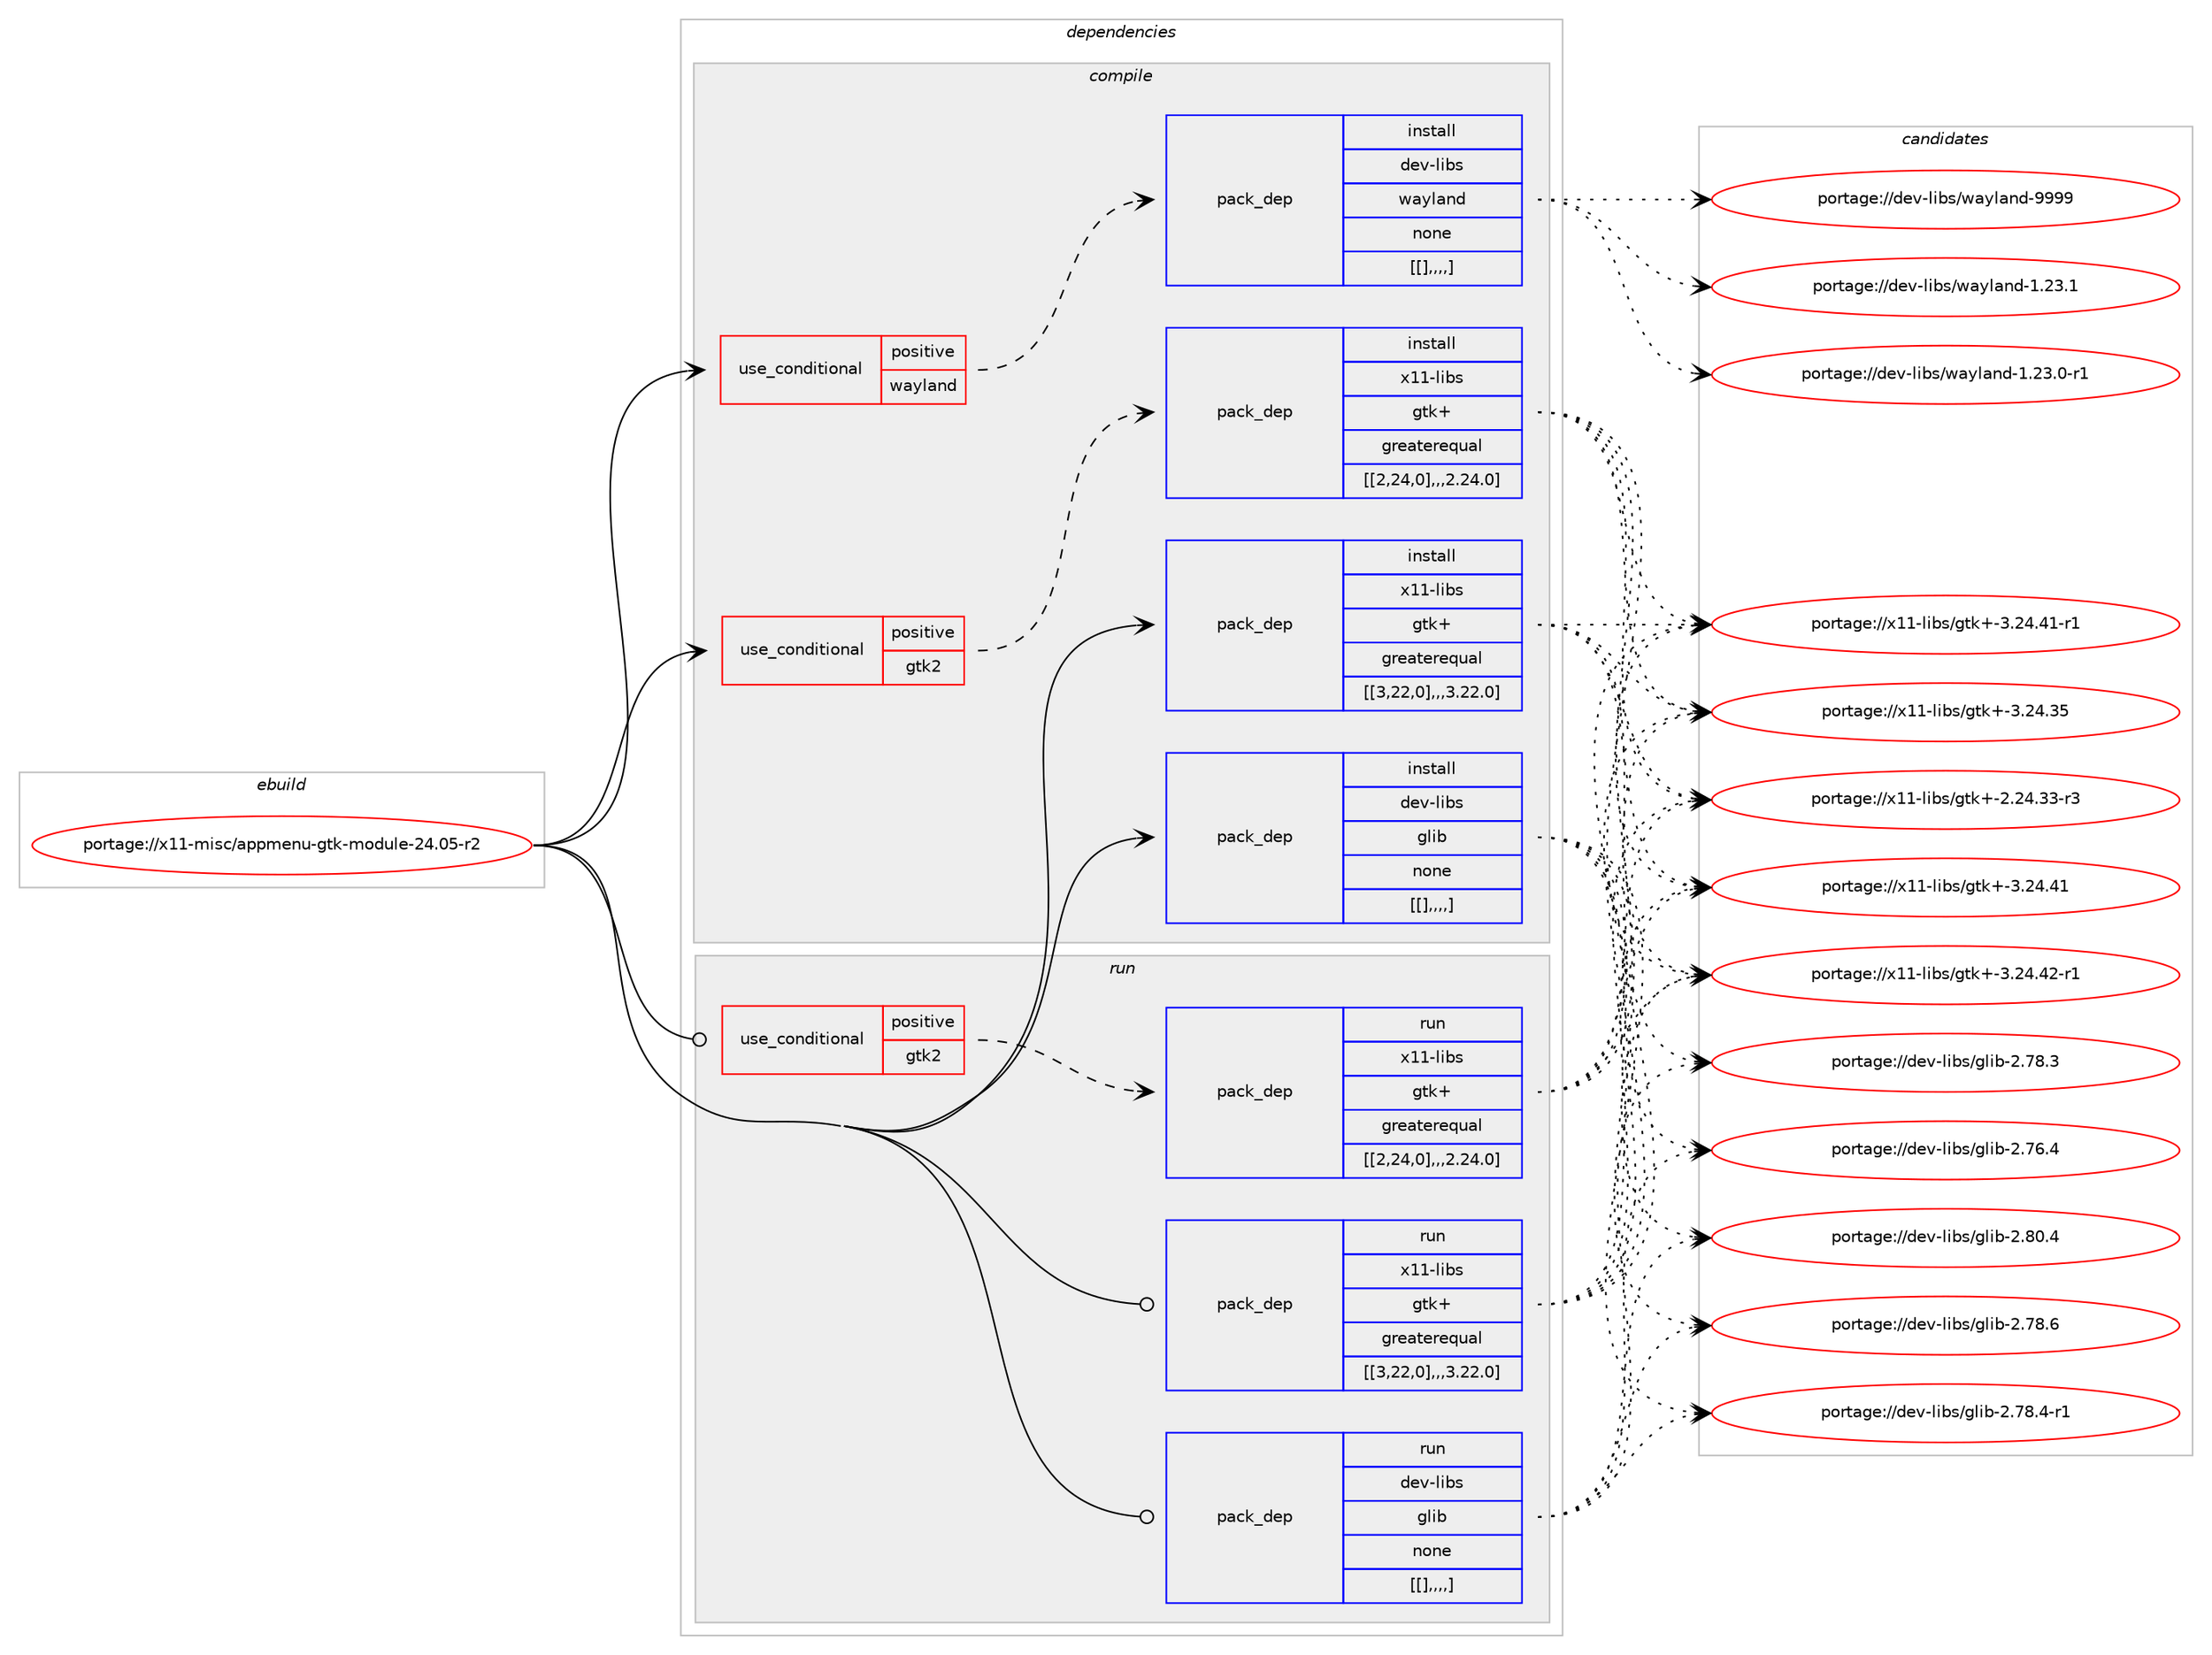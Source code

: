 digraph prolog {

# *************
# Graph options
# *************

newrank=true;
concentrate=true;
compound=true;
graph [rankdir=LR,fontname=Helvetica,fontsize=10,ranksep=1.5];#, ranksep=2.5, nodesep=0.2];
edge  [arrowhead=vee];
node  [fontname=Helvetica,fontsize=10];

# **********
# The ebuild
# **********

subgraph cluster_leftcol {
color=gray;
label=<<i>ebuild</i>>;
id [label="portage://x11-misc/appmenu-gtk-module-24.05-r2", color=red, width=4, href="../x11-misc/appmenu-gtk-module-24.05-r2.svg"];
}

# ****************
# The dependencies
# ****************

subgraph cluster_midcol {
color=gray;
label=<<i>dependencies</i>>;
subgraph cluster_compile {
fillcolor="#eeeeee";
style=filled;
label=<<i>compile</i>>;
subgraph cond127385 {
dependency473699 [label=<<TABLE BORDER="0" CELLBORDER="1" CELLSPACING="0" CELLPADDING="4"><TR><TD ROWSPAN="3" CELLPADDING="10">use_conditional</TD></TR><TR><TD>positive</TD></TR><TR><TD>gtk2</TD></TR></TABLE>>, shape=none, color=red];
subgraph pack342909 {
dependency473700 [label=<<TABLE BORDER="0" CELLBORDER="1" CELLSPACING="0" CELLPADDING="4" WIDTH="220"><TR><TD ROWSPAN="6" CELLPADDING="30">pack_dep</TD></TR><TR><TD WIDTH="110">install</TD></TR><TR><TD>x11-libs</TD></TR><TR><TD>gtk+</TD></TR><TR><TD>greaterequal</TD></TR><TR><TD>[[2,24,0],,,2.24.0]</TD></TR></TABLE>>, shape=none, color=blue];
}
dependency473699:e -> dependency473700:w [weight=20,style="dashed",arrowhead="vee"];
}
id:e -> dependency473699:w [weight=20,style="solid",arrowhead="vee"];
subgraph cond127386 {
dependency473701 [label=<<TABLE BORDER="0" CELLBORDER="1" CELLSPACING="0" CELLPADDING="4"><TR><TD ROWSPAN="3" CELLPADDING="10">use_conditional</TD></TR><TR><TD>positive</TD></TR><TR><TD>wayland</TD></TR></TABLE>>, shape=none, color=red];
subgraph pack342910 {
dependency473702 [label=<<TABLE BORDER="0" CELLBORDER="1" CELLSPACING="0" CELLPADDING="4" WIDTH="220"><TR><TD ROWSPAN="6" CELLPADDING="30">pack_dep</TD></TR><TR><TD WIDTH="110">install</TD></TR><TR><TD>dev-libs</TD></TR><TR><TD>wayland</TD></TR><TR><TD>none</TD></TR><TR><TD>[[],,,,]</TD></TR></TABLE>>, shape=none, color=blue];
}
dependency473701:e -> dependency473702:w [weight=20,style="dashed",arrowhead="vee"];
}
id:e -> dependency473701:w [weight=20,style="solid",arrowhead="vee"];
subgraph pack342911 {
dependency473703 [label=<<TABLE BORDER="0" CELLBORDER="1" CELLSPACING="0" CELLPADDING="4" WIDTH="220"><TR><TD ROWSPAN="6" CELLPADDING="30">pack_dep</TD></TR><TR><TD WIDTH="110">install</TD></TR><TR><TD>dev-libs</TD></TR><TR><TD>glib</TD></TR><TR><TD>none</TD></TR><TR><TD>[[],,,,]</TD></TR></TABLE>>, shape=none, color=blue];
}
id:e -> dependency473703:w [weight=20,style="solid",arrowhead="vee"];
subgraph pack342912 {
dependency473704 [label=<<TABLE BORDER="0" CELLBORDER="1" CELLSPACING="0" CELLPADDING="4" WIDTH="220"><TR><TD ROWSPAN="6" CELLPADDING="30">pack_dep</TD></TR><TR><TD WIDTH="110">install</TD></TR><TR><TD>x11-libs</TD></TR><TR><TD>gtk+</TD></TR><TR><TD>greaterequal</TD></TR><TR><TD>[[3,22,0],,,3.22.0]</TD></TR></TABLE>>, shape=none, color=blue];
}
id:e -> dependency473704:w [weight=20,style="solid",arrowhead="vee"];
}
subgraph cluster_compileandrun {
fillcolor="#eeeeee";
style=filled;
label=<<i>compile and run</i>>;
}
subgraph cluster_run {
fillcolor="#eeeeee";
style=filled;
label=<<i>run</i>>;
subgraph cond127387 {
dependency473705 [label=<<TABLE BORDER="0" CELLBORDER="1" CELLSPACING="0" CELLPADDING="4"><TR><TD ROWSPAN="3" CELLPADDING="10">use_conditional</TD></TR><TR><TD>positive</TD></TR><TR><TD>gtk2</TD></TR></TABLE>>, shape=none, color=red];
subgraph pack342913 {
dependency473706 [label=<<TABLE BORDER="0" CELLBORDER="1" CELLSPACING="0" CELLPADDING="4" WIDTH="220"><TR><TD ROWSPAN="6" CELLPADDING="30">pack_dep</TD></TR><TR><TD WIDTH="110">run</TD></TR><TR><TD>x11-libs</TD></TR><TR><TD>gtk+</TD></TR><TR><TD>greaterequal</TD></TR><TR><TD>[[2,24,0],,,2.24.0]</TD></TR></TABLE>>, shape=none, color=blue];
}
dependency473705:e -> dependency473706:w [weight=20,style="dashed",arrowhead="vee"];
}
id:e -> dependency473705:w [weight=20,style="solid",arrowhead="odot"];
subgraph pack342914 {
dependency473707 [label=<<TABLE BORDER="0" CELLBORDER="1" CELLSPACING="0" CELLPADDING="4" WIDTH="220"><TR><TD ROWSPAN="6" CELLPADDING="30">pack_dep</TD></TR><TR><TD WIDTH="110">run</TD></TR><TR><TD>dev-libs</TD></TR><TR><TD>glib</TD></TR><TR><TD>none</TD></TR><TR><TD>[[],,,,]</TD></TR></TABLE>>, shape=none, color=blue];
}
id:e -> dependency473707:w [weight=20,style="solid",arrowhead="odot"];
subgraph pack342915 {
dependency473708 [label=<<TABLE BORDER="0" CELLBORDER="1" CELLSPACING="0" CELLPADDING="4" WIDTH="220"><TR><TD ROWSPAN="6" CELLPADDING="30">pack_dep</TD></TR><TR><TD WIDTH="110">run</TD></TR><TR><TD>x11-libs</TD></TR><TR><TD>gtk+</TD></TR><TR><TD>greaterequal</TD></TR><TR><TD>[[3,22,0],,,3.22.0]</TD></TR></TABLE>>, shape=none, color=blue];
}
id:e -> dependency473708:w [weight=20,style="solid",arrowhead="odot"];
}
}

# **************
# The candidates
# **************

subgraph cluster_choices {
rank=same;
color=gray;
label=<<i>candidates</i>>;

subgraph choice342909 {
color=black;
nodesep=1;
choice12049494510810598115471031161074345514650524652504511449 [label="portage://x11-libs/gtk+-3.24.42-r1", color=red, width=4,href="../x11-libs/gtk+-3.24.42-r1.svg"];
choice12049494510810598115471031161074345514650524652494511449 [label="portage://x11-libs/gtk+-3.24.41-r1", color=red, width=4,href="../x11-libs/gtk+-3.24.41-r1.svg"];
choice1204949451081059811547103116107434551465052465249 [label="portage://x11-libs/gtk+-3.24.41", color=red, width=4,href="../x11-libs/gtk+-3.24.41.svg"];
choice1204949451081059811547103116107434551465052465153 [label="portage://x11-libs/gtk+-3.24.35", color=red, width=4,href="../x11-libs/gtk+-3.24.35.svg"];
choice12049494510810598115471031161074345504650524651514511451 [label="portage://x11-libs/gtk+-2.24.33-r3", color=red, width=4,href="../x11-libs/gtk+-2.24.33-r3.svg"];
dependency473700:e -> choice12049494510810598115471031161074345514650524652504511449:w [style=dotted,weight="100"];
dependency473700:e -> choice12049494510810598115471031161074345514650524652494511449:w [style=dotted,weight="100"];
dependency473700:e -> choice1204949451081059811547103116107434551465052465249:w [style=dotted,weight="100"];
dependency473700:e -> choice1204949451081059811547103116107434551465052465153:w [style=dotted,weight="100"];
dependency473700:e -> choice12049494510810598115471031161074345504650524651514511451:w [style=dotted,weight="100"];
}
subgraph choice342910 {
color=black;
nodesep=1;
choice10010111845108105981154711997121108971101004557575757 [label="portage://dev-libs/wayland-9999", color=red, width=4,href="../dev-libs/wayland-9999.svg"];
choice100101118451081059811547119971211089711010045494650514649 [label="portage://dev-libs/wayland-1.23.1", color=red, width=4,href="../dev-libs/wayland-1.23.1.svg"];
choice1001011184510810598115471199712110897110100454946505146484511449 [label="portage://dev-libs/wayland-1.23.0-r1", color=red, width=4,href="../dev-libs/wayland-1.23.0-r1.svg"];
dependency473702:e -> choice10010111845108105981154711997121108971101004557575757:w [style=dotted,weight="100"];
dependency473702:e -> choice100101118451081059811547119971211089711010045494650514649:w [style=dotted,weight="100"];
dependency473702:e -> choice1001011184510810598115471199712110897110100454946505146484511449:w [style=dotted,weight="100"];
}
subgraph choice342911 {
color=black;
nodesep=1;
choice1001011184510810598115471031081059845504656484652 [label="portage://dev-libs/glib-2.80.4", color=red, width=4,href="../dev-libs/glib-2.80.4.svg"];
choice1001011184510810598115471031081059845504655564654 [label="portage://dev-libs/glib-2.78.6", color=red, width=4,href="../dev-libs/glib-2.78.6.svg"];
choice10010111845108105981154710310810598455046555646524511449 [label="portage://dev-libs/glib-2.78.4-r1", color=red, width=4,href="../dev-libs/glib-2.78.4-r1.svg"];
choice1001011184510810598115471031081059845504655564651 [label="portage://dev-libs/glib-2.78.3", color=red, width=4,href="../dev-libs/glib-2.78.3.svg"];
choice1001011184510810598115471031081059845504655544652 [label="portage://dev-libs/glib-2.76.4", color=red, width=4,href="../dev-libs/glib-2.76.4.svg"];
dependency473703:e -> choice1001011184510810598115471031081059845504656484652:w [style=dotted,weight="100"];
dependency473703:e -> choice1001011184510810598115471031081059845504655564654:w [style=dotted,weight="100"];
dependency473703:e -> choice10010111845108105981154710310810598455046555646524511449:w [style=dotted,weight="100"];
dependency473703:e -> choice1001011184510810598115471031081059845504655564651:w [style=dotted,weight="100"];
dependency473703:e -> choice1001011184510810598115471031081059845504655544652:w [style=dotted,weight="100"];
}
subgraph choice342912 {
color=black;
nodesep=1;
choice12049494510810598115471031161074345514650524652504511449 [label="portage://x11-libs/gtk+-3.24.42-r1", color=red, width=4,href="../x11-libs/gtk+-3.24.42-r1.svg"];
choice12049494510810598115471031161074345514650524652494511449 [label="portage://x11-libs/gtk+-3.24.41-r1", color=red, width=4,href="../x11-libs/gtk+-3.24.41-r1.svg"];
choice1204949451081059811547103116107434551465052465249 [label="portage://x11-libs/gtk+-3.24.41", color=red, width=4,href="../x11-libs/gtk+-3.24.41.svg"];
choice1204949451081059811547103116107434551465052465153 [label="portage://x11-libs/gtk+-3.24.35", color=red, width=4,href="../x11-libs/gtk+-3.24.35.svg"];
choice12049494510810598115471031161074345504650524651514511451 [label="portage://x11-libs/gtk+-2.24.33-r3", color=red, width=4,href="../x11-libs/gtk+-2.24.33-r3.svg"];
dependency473704:e -> choice12049494510810598115471031161074345514650524652504511449:w [style=dotted,weight="100"];
dependency473704:e -> choice12049494510810598115471031161074345514650524652494511449:w [style=dotted,weight="100"];
dependency473704:e -> choice1204949451081059811547103116107434551465052465249:w [style=dotted,weight="100"];
dependency473704:e -> choice1204949451081059811547103116107434551465052465153:w [style=dotted,weight="100"];
dependency473704:e -> choice12049494510810598115471031161074345504650524651514511451:w [style=dotted,weight="100"];
}
subgraph choice342913 {
color=black;
nodesep=1;
choice12049494510810598115471031161074345514650524652504511449 [label="portage://x11-libs/gtk+-3.24.42-r1", color=red, width=4,href="../x11-libs/gtk+-3.24.42-r1.svg"];
choice12049494510810598115471031161074345514650524652494511449 [label="portage://x11-libs/gtk+-3.24.41-r1", color=red, width=4,href="../x11-libs/gtk+-3.24.41-r1.svg"];
choice1204949451081059811547103116107434551465052465249 [label="portage://x11-libs/gtk+-3.24.41", color=red, width=4,href="../x11-libs/gtk+-3.24.41.svg"];
choice1204949451081059811547103116107434551465052465153 [label="portage://x11-libs/gtk+-3.24.35", color=red, width=4,href="../x11-libs/gtk+-3.24.35.svg"];
choice12049494510810598115471031161074345504650524651514511451 [label="portage://x11-libs/gtk+-2.24.33-r3", color=red, width=4,href="../x11-libs/gtk+-2.24.33-r3.svg"];
dependency473706:e -> choice12049494510810598115471031161074345514650524652504511449:w [style=dotted,weight="100"];
dependency473706:e -> choice12049494510810598115471031161074345514650524652494511449:w [style=dotted,weight="100"];
dependency473706:e -> choice1204949451081059811547103116107434551465052465249:w [style=dotted,weight="100"];
dependency473706:e -> choice1204949451081059811547103116107434551465052465153:w [style=dotted,weight="100"];
dependency473706:e -> choice12049494510810598115471031161074345504650524651514511451:w [style=dotted,weight="100"];
}
subgraph choice342914 {
color=black;
nodesep=1;
choice1001011184510810598115471031081059845504656484652 [label="portage://dev-libs/glib-2.80.4", color=red, width=4,href="../dev-libs/glib-2.80.4.svg"];
choice1001011184510810598115471031081059845504655564654 [label="portage://dev-libs/glib-2.78.6", color=red, width=4,href="../dev-libs/glib-2.78.6.svg"];
choice10010111845108105981154710310810598455046555646524511449 [label="portage://dev-libs/glib-2.78.4-r1", color=red, width=4,href="../dev-libs/glib-2.78.4-r1.svg"];
choice1001011184510810598115471031081059845504655564651 [label="portage://dev-libs/glib-2.78.3", color=red, width=4,href="../dev-libs/glib-2.78.3.svg"];
choice1001011184510810598115471031081059845504655544652 [label="portage://dev-libs/glib-2.76.4", color=red, width=4,href="../dev-libs/glib-2.76.4.svg"];
dependency473707:e -> choice1001011184510810598115471031081059845504656484652:w [style=dotted,weight="100"];
dependency473707:e -> choice1001011184510810598115471031081059845504655564654:w [style=dotted,weight="100"];
dependency473707:e -> choice10010111845108105981154710310810598455046555646524511449:w [style=dotted,weight="100"];
dependency473707:e -> choice1001011184510810598115471031081059845504655564651:w [style=dotted,weight="100"];
dependency473707:e -> choice1001011184510810598115471031081059845504655544652:w [style=dotted,weight="100"];
}
subgraph choice342915 {
color=black;
nodesep=1;
choice12049494510810598115471031161074345514650524652504511449 [label="portage://x11-libs/gtk+-3.24.42-r1", color=red, width=4,href="../x11-libs/gtk+-3.24.42-r1.svg"];
choice12049494510810598115471031161074345514650524652494511449 [label="portage://x11-libs/gtk+-3.24.41-r1", color=red, width=4,href="../x11-libs/gtk+-3.24.41-r1.svg"];
choice1204949451081059811547103116107434551465052465249 [label="portage://x11-libs/gtk+-3.24.41", color=red, width=4,href="../x11-libs/gtk+-3.24.41.svg"];
choice1204949451081059811547103116107434551465052465153 [label="portage://x11-libs/gtk+-3.24.35", color=red, width=4,href="../x11-libs/gtk+-3.24.35.svg"];
choice12049494510810598115471031161074345504650524651514511451 [label="portage://x11-libs/gtk+-2.24.33-r3", color=red, width=4,href="../x11-libs/gtk+-2.24.33-r3.svg"];
dependency473708:e -> choice12049494510810598115471031161074345514650524652504511449:w [style=dotted,weight="100"];
dependency473708:e -> choice12049494510810598115471031161074345514650524652494511449:w [style=dotted,weight="100"];
dependency473708:e -> choice1204949451081059811547103116107434551465052465249:w [style=dotted,weight="100"];
dependency473708:e -> choice1204949451081059811547103116107434551465052465153:w [style=dotted,weight="100"];
dependency473708:e -> choice12049494510810598115471031161074345504650524651514511451:w [style=dotted,weight="100"];
}
}

}
